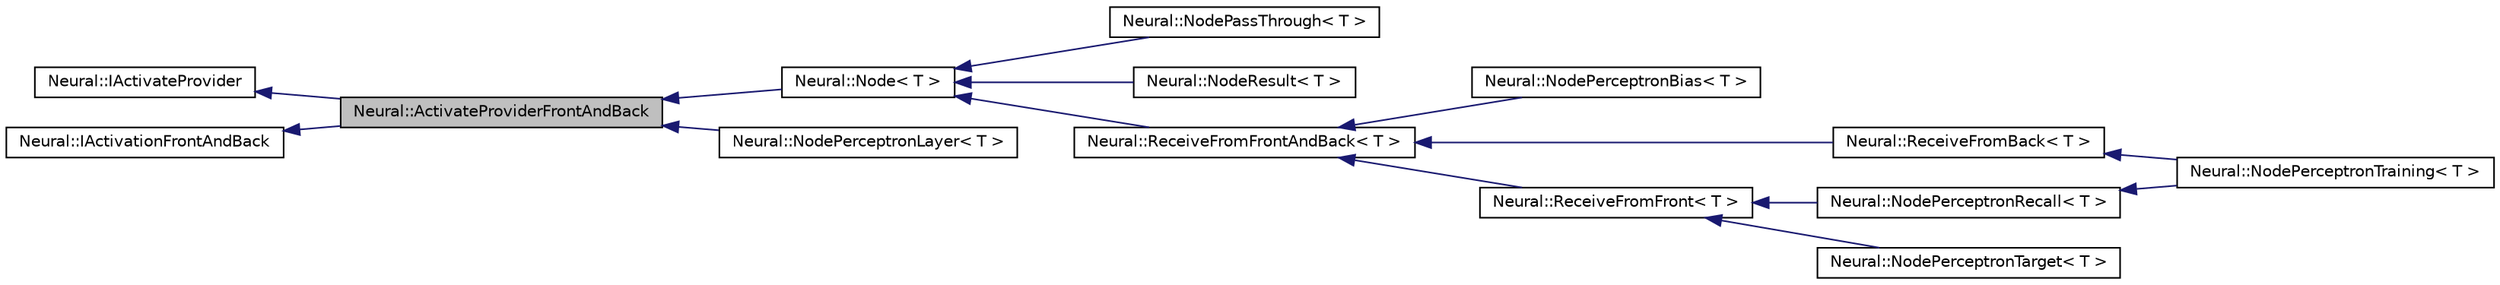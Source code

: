digraph G
{
  edge [fontname="Helvetica",fontsize="10",labelfontname="Helvetica",labelfontsize="10"];
  node [fontname="Helvetica",fontsize="10",shape=record];
  rankdir=LR;
  Node1 [label="Neural::ActivateProviderFrontAndBack",height=0.2,width=0.4,color="black", fillcolor="grey75", style="filled" fontcolor="black"];
  Node2 -> Node1 [dir=back,color="midnightblue",fontsize="10",style="solid",fontname="Helvetica"];
  Node2 [label="Neural::IActivateProvider",height=0.2,width=0.4,color="black", fillcolor="white", style="filled",URL="$class_neural_1_1_i_activate_provider.html"];
  Node3 -> Node1 [dir=back,color="midnightblue",fontsize="10",style="solid",fontname="Helvetica"];
  Node3 [label="Neural::IActivationFrontAndBack",height=0.2,width=0.4,color="black", fillcolor="white", style="filled",URL="$class_neural_1_1_i_activation_front_and_back.html"];
  Node1 -> Node4 [dir=back,color="midnightblue",fontsize="10",style="solid",fontname="Helvetica"];
  Node4 [label="Neural::Node\< T \>",height=0.2,width=0.4,color="black", fillcolor="white", style="filled",URL="$class_neural_1_1_node.html"];
  Node4 -> Node5 [dir=back,color="midnightblue",fontsize="10",style="solid",fontname="Helvetica"];
  Node5 [label="Neural::NodePassThrough\< T \>",height=0.2,width=0.4,color="black", fillcolor="white", style="filled",URL="$class_neural_1_1_node_pass_through.html"];
  Node4 -> Node6 [dir=back,color="midnightblue",fontsize="10",style="solid",fontname="Helvetica"];
  Node6 [label="Neural::NodeResult\< T \>",height=0.2,width=0.4,color="black", fillcolor="white", style="filled",URL="$class_neural_1_1_node_result.html"];
  Node4 -> Node7 [dir=back,color="midnightblue",fontsize="10",style="solid",fontname="Helvetica"];
  Node7 [label="Neural::ReceiveFromFrontAndBack\< T \>",height=0.2,width=0.4,color="black", fillcolor="white", style="filled",URL="$class_neural_1_1_receive_from_front_and_back.html"];
  Node7 -> Node8 [dir=back,color="midnightblue",fontsize="10",style="solid",fontname="Helvetica"];
  Node8 [label="Neural::NodePerceptronBias\< T \>",height=0.2,width=0.4,color="black", fillcolor="white", style="filled",URL="$class_neural_1_1_node_perceptron_bias.html"];
  Node7 -> Node9 [dir=back,color="midnightblue",fontsize="10",style="solid",fontname="Helvetica"];
  Node9 [label="Neural::ReceiveFromBack\< T \>",height=0.2,width=0.4,color="black", fillcolor="white", style="filled",URL="$class_neural_1_1_receive_from_back.html"];
  Node9 -> Node10 [dir=back,color="midnightblue",fontsize="10",style="solid",fontname="Helvetica"];
  Node10 [label="Neural::NodePerceptronTraining\< T \>",height=0.2,width=0.4,color="black", fillcolor="white", style="filled",URL="$class_neural_1_1_node_perceptron_training.html"];
  Node7 -> Node11 [dir=back,color="midnightblue",fontsize="10",style="solid",fontname="Helvetica"];
  Node11 [label="Neural::ReceiveFromFront\< T \>",height=0.2,width=0.4,color="black", fillcolor="white", style="filled",URL="$class_neural_1_1_receive_from_front.html"];
  Node11 -> Node12 [dir=back,color="midnightblue",fontsize="10",style="solid",fontname="Helvetica"];
  Node12 [label="Neural::NodePerceptronRecall\< T \>",height=0.2,width=0.4,color="black", fillcolor="white", style="filled",URL="$class_neural_1_1_node_perceptron_recall.html"];
  Node12 -> Node10 [dir=back,color="midnightblue",fontsize="10",style="solid",fontname="Helvetica"];
  Node11 -> Node13 [dir=back,color="midnightblue",fontsize="10",style="solid",fontname="Helvetica"];
  Node13 [label="Neural::NodePerceptronTarget\< T \>",height=0.2,width=0.4,color="black", fillcolor="white", style="filled",URL="$class_neural_1_1_node_perceptron_target.html"];
  Node1 -> Node14 [dir=back,color="midnightblue",fontsize="10",style="solid",fontname="Helvetica"];
  Node14 [label="Neural::NodePerceptronLayer\< T \>",height=0.2,width=0.4,color="black", fillcolor="white", style="filled",URL="$class_neural_1_1_node_perceptron_layer.html"];
}
